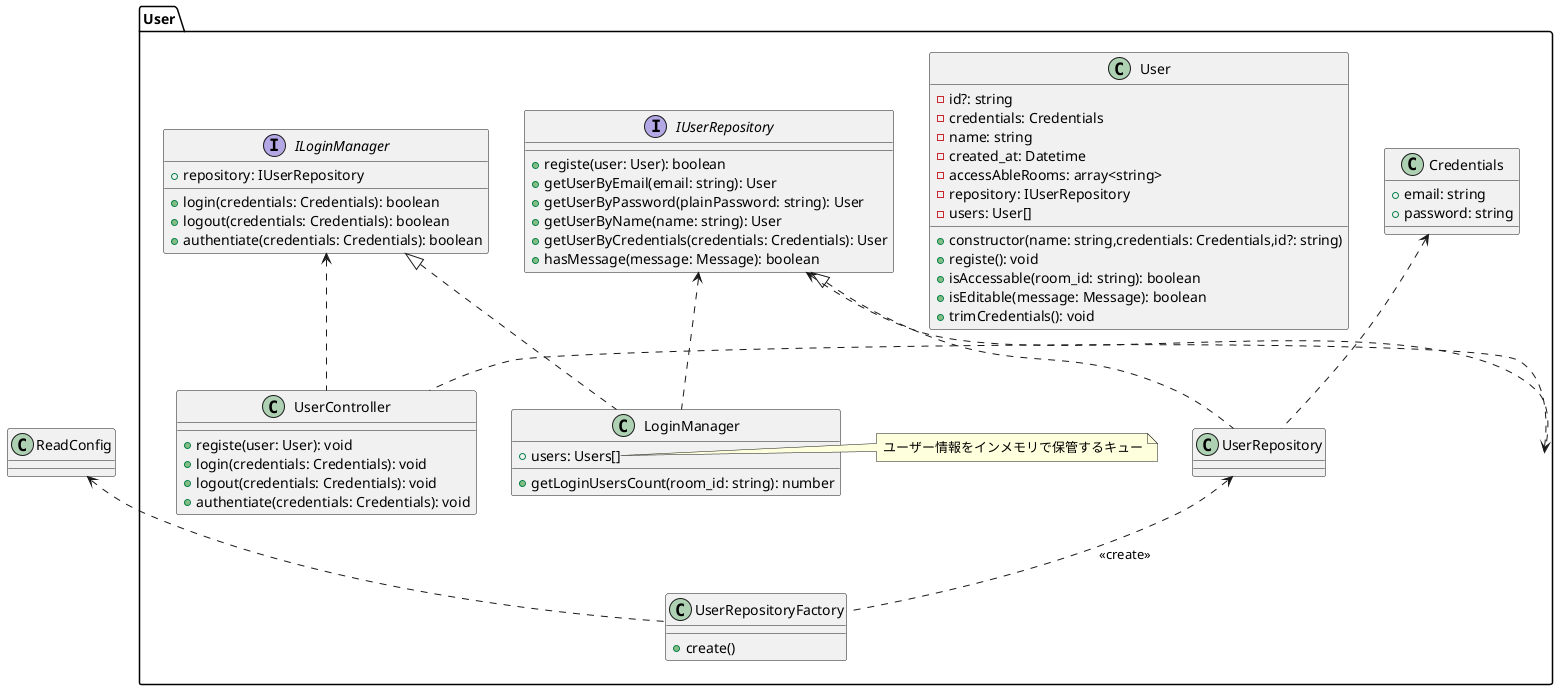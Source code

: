 @startuml

package User{
    class Credentials{
        +email: string
        +password: string
    }

    class User{
        -id?: string
        -credentials: Credentials
        -name: string
        -created_at: Datetime
        -accessAbleRooms: array<string>
        -repository: IUserRepository
        -users: User[]
        +constructor(name: string,credentials: Credentials,id?: string)
        +registe(): void
        +isAccessable(room_id: string): boolean
        +isEditable(message: Message): boolean
        +trimCredentials(): void
    }

    Interface ILoginManager{
        +repository: IUserRepository
        +login(credentials: Credentials): boolean
        +logout(credentials: Credentials): boolean
        +authentiate(credentials: Credentials): boolean
    }

    class LoginManager{
        +users: Users[]
        +getLoginUsersCount(room_id: string): number
    }
    note right of LoginManager::users
        ユーザー情報をインメモリで保管するキュー
    endnote

    Interface IUserRepository{
        +registe(user: User): boolean
        +getUserByEmail(email: string): User
        +getUserByPassword(plainPassword: string): User
        +getUserByName(name: string): User
        +getUserByCredentials(credentials: Credentials): User
        +hasMessage(message: Message): boolean
    }

    class UserRepository

    class UserController{
        +registe(user: User): void
        +login(credentials: Credentials): void
        +logout(credentials: Credentials): void
        +authentiate(credentials: Credentials): void
    }

    class UserRepositoryFactory{
        +create()
    }

}

User <.. UserController
ILoginManager <|.. LoginManager
ILoginManager <.. UserController
IUserRepository <.. User
IUserRepository <.. LoginManager
ReadConfig <.. UserRepositoryFactory
IUserRepository <|.. UserRepository
UserRepository <.. UserRepositoryFactory : <<create>>
Credentials <.. UserRepository

@enduml